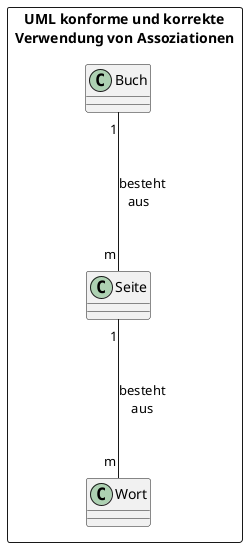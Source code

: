 @startuml Übung
package "UML konforme und korrekte\nVerwendung von Assoziationen" <<Rectangle>> {
    Seite "1" --- "m" Wort: besteht\naus
    Buch "1" --- "m" Seite: besteht\naus  
}
@enduml
